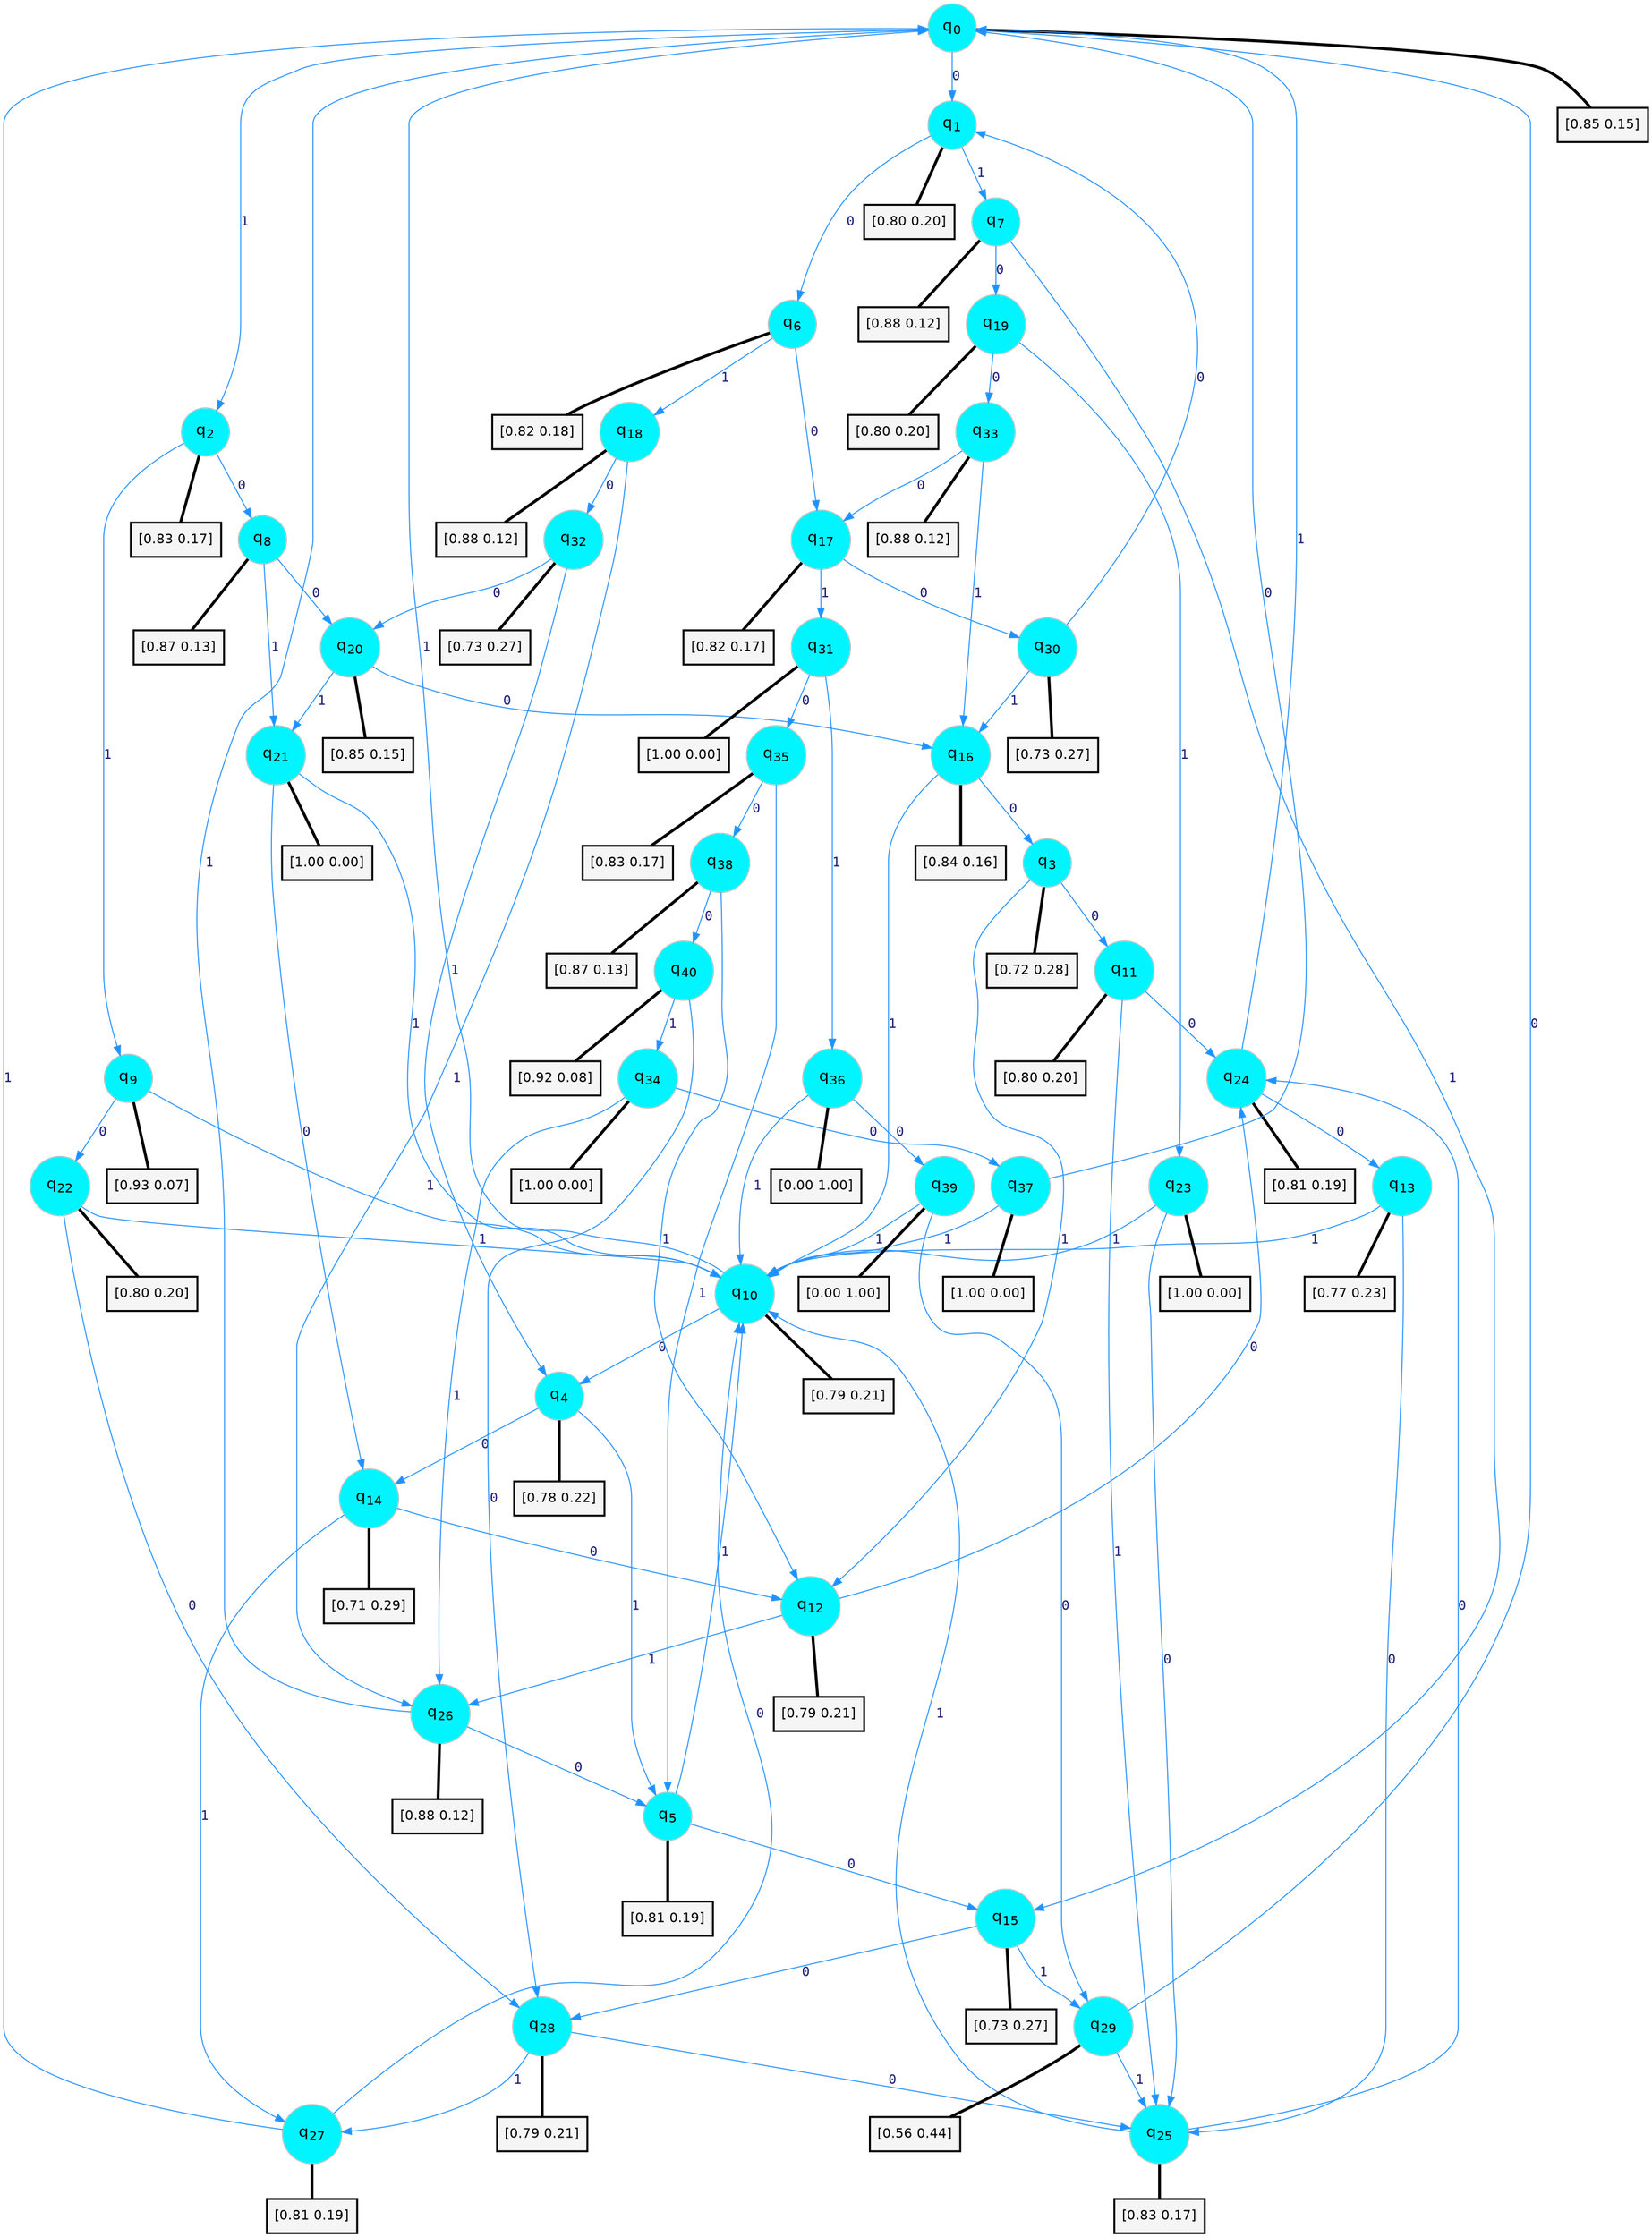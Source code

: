 digraph G {
graph [
bgcolor=transparent, dpi=300, rankdir=TD, size="40,25"];
node [
color=gray, fillcolor=turquoise1, fontcolor=black, fontname=Helvetica, fontsize=16, fontweight=bold, shape=circle, style=filled];
edge [
arrowsize=1, color=dodgerblue1, fontcolor=midnightblue, fontname=courier, fontweight=bold, penwidth=1, style=solid, weight=20];
0[label=<q<SUB>0</SUB>>];
1[label=<q<SUB>1</SUB>>];
2[label=<q<SUB>2</SUB>>];
3[label=<q<SUB>3</SUB>>];
4[label=<q<SUB>4</SUB>>];
5[label=<q<SUB>5</SUB>>];
6[label=<q<SUB>6</SUB>>];
7[label=<q<SUB>7</SUB>>];
8[label=<q<SUB>8</SUB>>];
9[label=<q<SUB>9</SUB>>];
10[label=<q<SUB>10</SUB>>];
11[label=<q<SUB>11</SUB>>];
12[label=<q<SUB>12</SUB>>];
13[label=<q<SUB>13</SUB>>];
14[label=<q<SUB>14</SUB>>];
15[label=<q<SUB>15</SUB>>];
16[label=<q<SUB>16</SUB>>];
17[label=<q<SUB>17</SUB>>];
18[label=<q<SUB>18</SUB>>];
19[label=<q<SUB>19</SUB>>];
20[label=<q<SUB>20</SUB>>];
21[label=<q<SUB>21</SUB>>];
22[label=<q<SUB>22</SUB>>];
23[label=<q<SUB>23</SUB>>];
24[label=<q<SUB>24</SUB>>];
25[label=<q<SUB>25</SUB>>];
26[label=<q<SUB>26</SUB>>];
27[label=<q<SUB>27</SUB>>];
28[label=<q<SUB>28</SUB>>];
29[label=<q<SUB>29</SUB>>];
30[label=<q<SUB>30</SUB>>];
31[label=<q<SUB>31</SUB>>];
32[label=<q<SUB>32</SUB>>];
33[label=<q<SUB>33</SUB>>];
34[label=<q<SUB>34</SUB>>];
35[label=<q<SUB>35</SUB>>];
36[label=<q<SUB>36</SUB>>];
37[label=<q<SUB>37</SUB>>];
38[label=<q<SUB>38</SUB>>];
39[label=<q<SUB>39</SUB>>];
40[label=<q<SUB>40</SUB>>];
41[label="[0.85 0.15]", shape=box,fontcolor=black, fontname=Helvetica, fontsize=14, penwidth=2, fillcolor=whitesmoke,color=black];
42[label="[0.80 0.20]", shape=box,fontcolor=black, fontname=Helvetica, fontsize=14, penwidth=2, fillcolor=whitesmoke,color=black];
43[label="[0.83 0.17]", shape=box,fontcolor=black, fontname=Helvetica, fontsize=14, penwidth=2, fillcolor=whitesmoke,color=black];
44[label="[0.72 0.28]", shape=box,fontcolor=black, fontname=Helvetica, fontsize=14, penwidth=2, fillcolor=whitesmoke,color=black];
45[label="[0.78 0.22]", shape=box,fontcolor=black, fontname=Helvetica, fontsize=14, penwidth=2, fillcolor=whitesmoke,color=black];
46[label="[0.81 0.19]", shape=box,fontcolor=black, fontname=Helvetica, fontsize=14, penwidth=2, fillcolor=whitesmoke,color=black];
47[label="[0.82 0.18]", shape=box,fontcolor=black, fontname=Helvetica, fontsize=14, penwidth=2, fillcolor=whitesmoke,color=black];
48[label="[0.88 0.12]", shape=box,fontcolor=black, fontname=Helvetica, fontsize=14, penwidth=2, fillcolor=whitesmoke,color=black];
49[label="[0.87 0.13]", shape=box,fontcolor=black, fontname=Helvetica, fontsize=14, penwidth=2, fillcolor=whitesmoke,color=black];
50[label="[0.93 0.07]", shape=box,fontcolor=black, fontname=Helvetica, fontsize=14, penwidth=2, fillcolor=whitesmoke,color=black];
51[label="[0.79 0.21]", shape=box,fontcolor=black, fontname=Helvetica, fontsize=14, penwidth=2, fillcolor=whitesmoke,color=black];
52[label="[0.80 0.20]", shape=box,fontcolor=black, fontname=Helvetica, fontsize=14, penwidth=2, fillcolor=whitesmoke,color=black];
53[label="[0.79 0.21]", shape=box,fontcolor=black, fontname=Helvetica, fontsize=14, penwidth=2, fillcolor=whitesmoke,color=black];
54[label="[0.77 0.23]", shape=box,fontcolor=black, fontname=Helvetica, fontsize=14, penwidth=2, fillcolor=whitesmoke,color=black];
55[label="[0.71 0.29]", shape=box,fontcolor=black, fontname=Helvetica, fontsize=14, penwidth=2, fillcolor=whitesmoke,color=black];
56[label="[0.73 0.27]", shape=box,fontcolor=black, fontname=Helvetica, fontsize=14, penwidth=2, fillcolor=whitesmoke,color=black];
57[label="[0.84 0.16]", shape=box,fontcolor=black, fontname=Helvetica, fontsize=14, penwidth=2, fillcolor=whitesmoke,color=black];
58[label="[0.82 0.17]", shape=box,fontcolor=black, fontname=Helvetica, fontsize=14, penwidth=2, fillcolor=whitesmoke,color=black];
59[label="[0.88 0.12]", shape=box,fontcolor=black, fontname=Helvetica, fontsize=14, penwidth=2, fillcolor=whitesmoke,color=black];
60[label="[0.80 0.20]", shape=box,fontcolor=black, fontname=Helvetica, fontsize=14, penwidth=2, fillcolor=whitesmoke,color=black];
61[label="[0.85 0.15]", shape=box,fontcolor=black, fontname=Helvetica, fontsize=14, penwidth=2, fillcolor=whitesmoke,color=black];
62[label="[1.00 0.00]", shape=box,fontcolor=black, fontname=Helvetica, fontsize=14, penwidth=2, fillcolor=whitesmoke,color=black];
63[label="[0.80 0.20]", shape=box,fontcolor=black, fontname=Helvetica, fontsize=14, penwidth=2, fillcolor=whitesmoke,color=black];
64[label="[1.00 0.00]", shape=box,fontcolor=black, fontname=Helvetica, fontsize=14, penwidth=2, fillcolor=whitesmoke,color=black];
65[label="[0.81 0.19]", shape=box,fontcolor=black, fontname=Helvetica, fontsize=14, penwidth=2, fillcolor=whitesmoke,color=black];
66[label="[0.83 0.17]", shape=box,fontcolor=black, fontname=Helvetica, fontsize=14, penwidth=2, fillcolor=whitesmoke,color=black];
67[label="[0.88 0.12]", shape=box,fontcolor=black, fontname=Helvetica, fontsize=14, penwidth=2, fillcolor=whitesmoke,color=black];
68[label="[0.81 0.19]", shape=box,fontcolor=black, fontname=Helvetica, fontsize=14, penwidth=2, fillcolor=whitesmoke,color=black];
69[label="[0.79 0.21]", shape=box,fontcolor=black, fontname=Helvetica, fontsize=14, penwidth=2, fillcolor=whitesmoke,color=black];
70[label="[0.56 0.44]", shape=box,fontcolor=black, fontname=Helvetica, fontsize=14, penwidth=2, fillcolor=whitesmoke,color=black];
71[label="[0.73 0.27]", shape=box,fontcolor=black, fontname=Helvetica, fontsize=14, penwidth=2, fillcolor=whitesmoke,color=black];
72[label="[1.00 0.00]", shape=box,fontcolor=black, fontname=Helvetica, fontsize=14, penwidth=2, fillcolor=whitesmoke,color=black];
73[label="[0.73 0.27]", shape=box,fontcolor=black, fontname=Helvetica, fontsize=14, penwidth=2, fillcolor=whitesmoke,color=black];
74[label="[0.88 0.12]", shape=box,fontcolor=black, fontname=Helvetica, fontsize=14, penwidth=2, fillcolor=whitesmoke,color=black];
75[label="[1.00 0.00]", shape=box,fontcolor=black, fontname=Helvetica, fontsize=14, penwidth=2, fillcolor=whitesmoke,color=black];
76[label="[0.83 0.17]", shape=box,fontcolor=black, fontname=Helvetica, fontsize=14, penwidth=2, fillcolor=whitesmoke,color=black];
77[label="[0.00 1.00]", shape=box,fontcolor=black, fontname=Helvetica, fontsize=14, penwidth=2, fillcolor=whitesmoke,color=black];
78[label="[1.00 0.00]", shape=box,fontcolor=black, fontname=Helvetica, fontsize=14, penwidth=2, fillcolor=whitesmoke,color=black];
79[label="[0.87 0.13]", shape=box,fontcolor=black, fontname=Helvetica, fontsize=14, penwidth=2, fillcolor=whitesmoke,color=black];
80[label="[0.00 1.00]", shape=box,fontcolor=black, fontname=Helvetica, fontsize=14, penwidth=2, fillcolor=whitesmoke,color=black];
81[label="[0.92 0.08]", shape=box,fontcolor=black, fontname=Helvetica, fontsize=14, penwidth=2, fillcolor=whitesmoke,color=black];
0->1 [label=0];
0->2 [label=1];
0->41 [arrowhead=none, penwidth=3,color=black];
1->6 [label=0];
1->7 [label=1];
1->42 [arrowhead=none, penwidth=3,color=black];
2->8 [label=0];
2->9 [label=1];
2->43 [arrowhead=none, penwidth=3,color=black];
3->11 [label=0];
3->12 [label=1];
3->44 [arrowhead=none, penwidth=3,color=black];
4->14 [label=0];
4->5 [label=1];
4->45 [arrowhead=none, penwidth=3,color=black];
5->15 [label=0];
5->10 [label=1];
5->46 [arrowhead=none, penwidth=3,color=black];
6->17 [label=0];
6->18 [label=1];
6->47 [arrowhead=none, penwidth=3,color=black];
7->19 [label=0];
7->15 [label=1];
7->48 [arrowhead=none, penwidth=3,color=black];
8->20 [label=0];
8->21 [label=1];
8->49 [arrowhead=none, penwidth=3,color=black];
9->22 [label=0];
9->10 [label=1];
9->50 [arrowhead=none, penwidth=3,color=black];
10->4 [label=0];
10->0 [label=1];
10->51 [arrowhead=none, penwidth=3,color=black];
11->24 [label=0];
11->25 [label=1];
11->52 [arrowhead=none, penwidth=3,color=black];
12->24 [label=0];
12->26 [label=1];
12->53 [arrowhead=none, penwidth=3,color=black];
13->25 [label=0];
13->10 [label=1];
13->54 [arrowhead=none, penwidth=3,color=black];
14->12 [label=0];
14->27 [label=1];
14->55 [arrowhead=none, penwidth=3,color=black];
15->28 [label=0];
15->29 [label=1];
15->56 [arrowhead=none, penwidth=3,color=black];
16->3 [label=0];
16->10 [label=1];
16->57 [arrowhead=none, penwidth=3,color=black];
17->30 [label=0];
17->31 [label=1];
17->58 [arrowhead=none, penwidth=3,color=black];
18->32 [label=0];
18->26 [label=1];
18->59 [arrowhead=none, penwidth=3,color=black];
19->33 [label=0];
19->23 [label=1];
19->60 [arrowhead=none, penwidth=3,color=black];
20->16 [label=0];
20->21 [label=1];
20->61 [arrowhead=none, penwidth=3,color=black];
21->14 [label=0];
21->10 [label=1];
21->62 [arrowhead=none, penwidth=3,color=black];
22->28 [label=0];
22->10 [label=1];
22->63 [arrowhead=none, penwidth=3,color=black];
23->25 [label=0];
23->10 [label=1];
23->64 [arrowhead=none, penwidth=3,color=black];
24->13 [label=0];
24->0 [label=1];
24->65 [arrowhead=none, penwidth=3,color=black];
25->24 [label=0];
25->10 [label=1];
25->66 [arrowhead=none, penwidth=3,color=black];
26->5 [label=0];
26->0 [label=1];
26->67 [arrowhead=none, penwidth=3,color=black];
27->10 [label=0];
27->0 [label=1];
27->68 [arrowhead=none, penwidth=3,color=black];
28->25 [label=0];
28->27 [label=1];
28->69 [arrowhead=none, penwidth=3,color=black];
29->0 [label=0];
29->25 [label=1];
29->70 [arrowhead=none, penwidth=3,color=black];
30->1 [label=0];
30->16 [label=1];
30->71 [arrowhead=none, penwidth=3,color=black];
31->35 [label=0];
31->36 [label=1];
31->72 [arrowhead=none, penwidth=3,color=black];
32->20 [label=0];
32->4 [label=1];
32->73 [arrowhead=none, penwidth=3,color=black];
33->17 [label=0];
33->16 [label=1];
33->74 [arrowhead=none, penwidth=3,color=black];
34->37 [label=0];
34->26 [label=1];
34->75 [arrowhead=none, penwidth=3,color=black];
35->38 [label=0];
35->5 [label=1];
35->76 [arrowhead=none, penwidth=3,color=black];
36->39 [label=0];
36->10 [label=1];
36->77 [arrowhead=none, penwidth=3,color=black];
37->0 [label=0];
37->10 [label=1];
37->78 [arrowhead=none, penwidth=3,color=black];
38->40 [label=0];
38->12 [label=1];
38->79 [arrowhead=none, penwidth=3,color=black];
39->29 [label=0];
39->10 [label=1];
39->80 [arrowhead=none, penwidth=3,color=black];
40->28 [label=0];
40->34 [label=1];
40->81 [arrowhead=none, penwidth=3,color=black];
}

